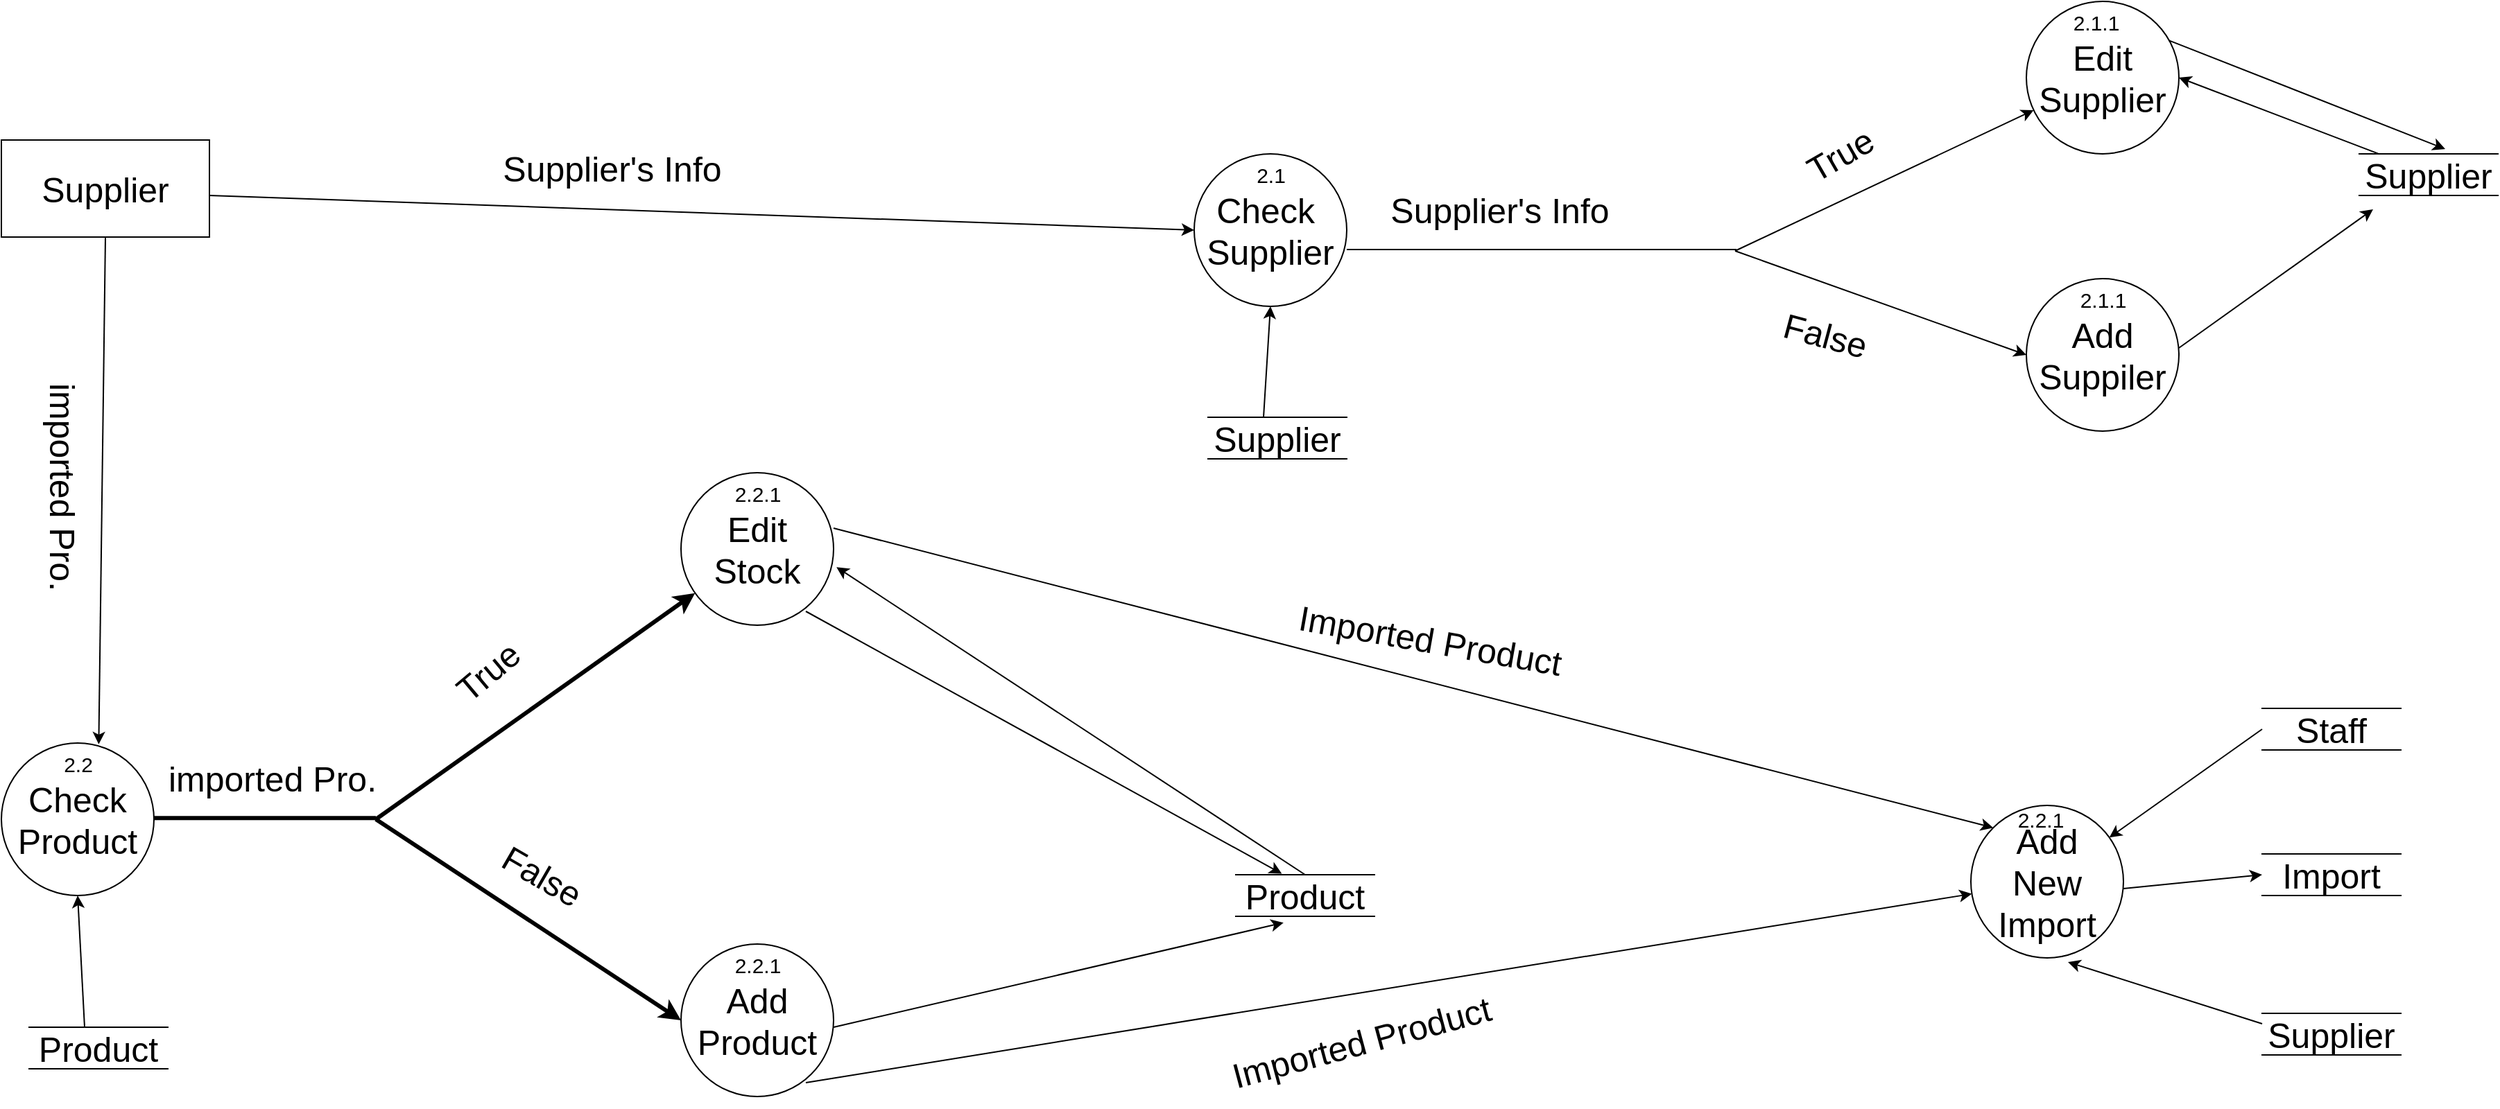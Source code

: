 <mxfile version="25.0.3">
  <diagram name="Page-1" id="xSlXatTa5TizmNH104zd">
    <mxGraphModel dx="1257" dy="687" grid="1" gridSize="10" guides="1" tooltips="1" connect="1" arrows="1" fold="1" page="1" pageScale="1" pageWidth="1100" pageHeight="850" math="0" shadow="0">
      <root>
        <mxCell id="0" />
        <mxCell id="1" parent="0" />
        <mxCell id="Sg_4rNXFZ54ifpU4IuhS-2" value="&lt;font style=&quot;font-size: 25px;&quot;&gt;Add&lt;/font&gt;&lt;div&gt;&lt;font style=&quot;font-size: 25px;&quot;&gt;Product&lt;/font&gt;&lt;/div&gt;" style="shape=ellipse;html=1;dashed=0;whiteSpace=wrap;perimeter=ellipsePerimeter;" parent="1" vertex="1">
          <mxGeometry x="800" y="700" width="110" height="110" as="geometry" />
        </mxCell>
        <mxCell id="Sg_4rNXFZ54ifpU4IuhS-3" value="&lt;font style=&quot;font-size: 25px;&quot;&gt;Add&lt;/font&gt;&lt;div&gt;&lt;font style=&quot;font-size: 25px;&quot;&gt;New&lt;/font&gt;&lt;/div&gt;&lt;div&gt;&lt;font style=&quot;font-size: 25px;&quot;&gt;Import&lt;/font&gt;&lt;/div&gt;" style="shape=ellipse;html=1;dashed=0;whiteSpace=wrap;perimeter=ellipsePerimeter;" parent="1" vertex="1">
          <mxGeometry x="1730" y="600" width="110" height="110" as="geometry" />
        </mxCell>
        <mxCell id="Sg_4rNXFZ54ifpU4IuhS-4" value="&lt;font style=&quot;font-size: 25px;&quot;&gt;Add&lt;/font&gt;&lt;div&gt;&lt;font style=&quot;font-size: 25px;&quot;&gt;Suppiler&lt;/font&gt;&lt;/div&gt;" style="shape=ellipse;html=1;dashed=0;whiteSpace=wrap;perimeter=ellipsePerimeter;" parent="1" vertex="1">
          <mxGeometry x="1770" y="220" width="110" height="110" as="geometry" />
        </mxCell>
        <mxCell id="Sg_4rNXFZ54ifpU4IuhS-5" value="&lt;font style=&quot;font-size: 25px;&quot;&gt;Edit&lt;/font&gt;&lt;div&gt;&lt;font style=&quot;font-size: 25px;&quot;&gt;Stock&lt;/font&gt;&lt;/div&gt;" style="shape=ellipse;html=1;dashed=0;whiteSpace=wrap;perimeter=ellipsePerimeter;" parent="1" vertex="1">
          <mxGeometry x="800" y="360" width="110" height="110" as="geometry" />
        </mxCell>
        <mxCell id="Sg_4rNXFZ54ifpU4IuhS-6" value="&lt;font style=&quot;font-size: 25px;&quot;&gt;Check&amp;nbsp;&lt;/font&gt;&lt;div&gt;&lt;font style=&quot;font-size: 25px;&quot;&gt;Supplier&lt;/font&gt;&lt;/div&gt;" style="shape=ellipse;html=1;dashed=0;whiteSpace=wrap;perimeter=ellipsePerimeter;" parent="1" vertex="1">
          <mxGeometry x="1170" y="130" width="110" height="110" as="geometry" />
        </mxCell>
        <mxCell id="Sg_4rNXFZ54ifpU4IuhS-7" value="&lt;font style=&quot;font-size: 25px;&quot;&gt;Check&lt;/font&gt;&lt;div&gt;&lt;font style=&quot;font-size: 25px;&quot;&gt;Product&lt;/font&gt;&lt;/div&gt;" style="shape=ellipse;html=1;dashed=0;whiteSpace=wrap;perimeter=ellipsePerimeter;" parent="1" vertex="1">
          <mxGeometry x="310" y="555" width="110" height="110" as="geometry" />
        </mxCell>
        <mxCell id="Sg_4rNXFZ54ifpU4IuhS-8" value="&lt;font style=&quot;font-size: 25px;&quot;&gt;Edit&lt;/font&gt;&lt;div&gt;&lt;font style=&quot;font-size: 25px;&quot;&gt;Supplier&lt;/font&gt;&lt;/div&gt;" style="shape=ellipse;html=1;dashed=0;whiteSpace=wrap;perimeter=ellipsePerimeter;" parent="1" vertex="1">
          <mxGeometry x="1770" y="20" width="110" height="110" as="geometry" />
        </mxCell>
        <mxCell id="Sg_4rNXFZ54ifpU4IuhS-9" value="&lt;font style=&quot;font-size: 25px;&quot;&gt;Supplier&lt;/font&gt;" style="html=1;dashed=0;whiteSpace=wrap;" parent="1" vertex="1">
          <mxGeometry x="310" y="120" width="150" height="70" as="geometry" />
        </mxCell>
        <mxCell id="Sg_4rNXFZ54ifpU4IuhS-14" value="" style="endArrow=none;html=1;rounded=0;strokeWidth=3;" parent="1" edge="1">
          <mxGeometry relative="1" as="geometry">
            <mxPoint x="420" y="609.17" as="sourcePoint" />
            <mxPoint x="580" y="609.17" as="targetPoint" />
          </mxGeometry>
        </mxCell>
        <mxCell id="Sg_4rNXFZ54ifpU4IuhS-15" value="" style="endArrow=classic;html=1;rounded=0;strokeWidth=3;" parent="1" target="Sg_4rNXFZ54ifpU4IuhS-5" edge="1">
          <mxGeometry width="50" height="50" relative="1" as="geometry">
            <mxPoint x="580" y="610" as="sourcePoint" />
            <mxPoint x="630" y="560" as="targetPoint" />
          </mxGeometry>
        </mxCell>
        <mxCell id="Sg_4rNXFZ54ifpU4IuhS-16" value="" style="endArrow=classic;html=1;rounded=0;strokeWidth=3;entryX=0;entryY=0.5;entryDx=0;entryDy=0;" parent="1" target="Sg_4rNXFZ54ifpU4IuhS-2" edge="1">
          <mxGeometry width="50" height="50" relative="1" as="geometry">
            <mxPoint x="580" y="610" as="sourcePoint" />
            <mxPoint x="820" y="457" as="targetPoint" />
          </mxGeometry>
        </mxCell>
        <mxCell id="Sg_4rNXFZ54ifpU4IuhS-17" value="&lt;font style=&quot;font-size: 25px;&quot;&gt;Product&lt;/font&gt;" style="html=1;dashed=0;whiteSpace=wrap;shape=partialRectangle;right=0;left=0;" parent="1" vertex="1">
          <mxGeometry x="330" y="760" width="100" height="30" as="geometry" />
        </mxCell>
        <mxCell id="Sg_4rNXFZ54ifpU4IuhS-18" value="&lt;font style=&quot;font-size: 25px;&quot;&gt;Supplier&lt;/font&gt;" style="html=1;dashed=0;whiteSpace=wrap;shape=partialRectangle;right=0;left=0;" parent="1" vertex="1">
          <mxGeometry x="1180" y="320" width="100" height="30" as="geometry" />
        </mxCell>
        <mxCell id="Sg_4rNXFZ54ifpU4IuhS-19" value="&lt;font style=&quot;font-size: 25px;&quot;&gt;Staff&lt;/font&gt;" style="html=1;dashed=0;whiteSpace=wrap;shape=partialRectangle;right=0;left=0;" parent="1" vertex="1">
          <mxGeometry x="1940" y="530" width="100" height="30" as="geometry" />
        </mxCell>
        <mxCell id="Sg_4rNXFZ54ifpU4IuhS-20" value="&lt;font style=&quot;font-size: 25px;&quot;&gt;Import&lt;/font&gt;" style="html=1;dashed=0;whiteSpace=wrap;shape=partialRectangle;right=0;left=0;" parent="1" vertex="1">
          <mxGeometry x="1940" y="635" width="100" height="30" as="geometry" />
        </mxCell>
        <mxCell id="Sg_4rNXFZ54ifpU4IuhS-21" value="&lt;font style=&quot;font-size: 25px;&quot;&gt;Supplier&lt;/font&gt;" style="html=1;dashed=0;whiteSpace=wrap;shape=partialRectangle;right=0;left=0;" parent="1" vertex="1">
          <mxGeometry x="1940" y="750" width="100" height="30" as="geometry" />
        </mxCell>
        <mxCell id="Sg_4rNXFZ54ifpU4IuhS-22" value="&lt;font style=&quot;font-size: 25px;&quot;&gt;Product&lt;/font&gt;" style="html=1;dashed=0;whiteSpace=wrap;shape=partialRectangle;right=0;left=0;" parent="1" vertex="1">
          <mxGeometry x="1200" y="650" width="100" height="30" as="geometry" />
        </mxCell>
        <mxCell id="Sg_4rNXFZ54ifpU4IuhS-23" value="&lt;font style=&quot;font-size: 25px;&quot;&gt;imported Pro.&lt;/font&gt;" style="text;html=1;align=center;verticalAlign=middle;resizable=0;points=[];autosize=1;strokeColor=none;fillColor=none;" parent="1" vertex="1">
          <mxGeometry x="420" y="560" width="170" height="40" as="geometry" />
        </mxCell>
        <mxCell id="Sg_4rNXFZ54ifpU4IuhS-24" value="&lt;font style=&quot;font-size: 25px;&quot;&gt;True&lt;/font&gt;" style="text;html=1;align=center;verticalAlign=middle;resizable=0;points=[];autosize=1;strokeColor=none;fillColor=none;rotation=-40;" parent="1" vertex="1">
          <mxGeometry x="625" y="483" width="70" height="40" as="geometry" />
        </mxCell>
        <mxCell id="Sg_4rNXFZ54ifpU4IuhS-25" value="&lt;font style=&quot;font-size: 25px;&quot;&gt;False&lt;/font&gt;" style="text;html=1;align=center;verticalAlign=middle;resizable=0;points=[];autosize=1;strokeColor=none;fillColor=none;rotation=30;" parent="1" vertex="1">
          <mxGeometry x="660" y="630" width="80" height="40" as="geometry" />
        </mxCell>
        <mxCell id="Sg_4rNXFZ54ifpU4IuhS-26" value="" style="endArrow=classic;html=1;rounded=0;exitX=0.5;exitY=1;exitDx=0;exitDy=0;entryX=0.638;entryY=0.008;entryDx=0;entryDy=0;entryPerimeter=0;" parent="1" source="Sg_4rNXFZ54ifpU4IuhS-9" target="Sg_4rNXFZ54ifpU4IuhS-7" edge="1">
          <mxGeometry width="50" height="50" relative="1" as="geometry">
            <mxPoint x="390" y="290" as="sourcePoint" />
            <mxPoint x="380" y="550" as="targetPoint" />
          </mxGeometry>
        </mxCell>
        <mxCell id="Sg_4rNXFZ54ifpU4IuhS-27" value="&lt;font style=&quot;font-size: 25px;&quot;&gt;imported Pro.&lt;/font&gt;" style="text;html=1;align=center;verticalAlign=middle;resizable=0;points=[];autosize=1;strokeColor=none;fillColor=none;rotation=90;" parent="1" vertex="1">
          <mxGeometry x="270" y="350" width="170" height="40" as="geometry" />
        </mxCell>
        <mxCell id="Sg_4rNXFZ54ifpU4IuhS-29" value="" style="endArrow=classic;html=1;rounded=0;entryX=0;entryY=0.5;entryDx=0;entryDy=0;" parent="1" target="Sg_4rNXFZ54ifpU4IuhS-6" edge="1">
          <mxGeometry width="50" height="50" relative="1" as="geometry">
            <mxPoint x="460" y="160" as="sourcePoint" />
            <mxPoint x="510" y="110" as="targetPoint" />
          </mxGeometry>
        </mxCell>
        <mxCell id="Sg_4rNXFZ54ifpU4IuhS-30" value="&lt;font style=&quot;font-size: 25px;&quot;&gt;Supplier&#39;s Info&lt;/font&gt;" style="text;html=1;align=center;verticalAlign=middle;resizable=0;points=[];autosize=1;strokeColor=none;fillColor=none;rotation=0;" parent="1" vertex="1">
          <mxGeometry x="660" y="120" width="180" height="40" as="geometry" />
        </mxCell>
        <mxCell id="Sg_4rNXFZ54ifpU4IuhS-31" value="" style="endArrow=classic;html=1;rounded=0;" parent="1" target="Sg_4rNXFZ54ifpU4IuhS-8" edge="1">
          <mxGeometry width="50" height="50" relative="1" as="geometry">
            <mxPoint x="1560" y="200" as="sourcePoint" />
            <mxPoint x="1610" y="150" as="targetPoint" />
          </mxGeometry>
        </mxCell>
        <mxCell id="Sg_4rNXFZ54ifpU4IuhS-32" value="" style="endArrow=classic;html=1;rounded=0;entryX=0;entryY=0.5;entryDx=0;entryDy=0;" parent="1" target="Sg_4rNXFZ54ifpU4IuhS-4" edge="1">
          <mxGeometry width="50" height="50" relative="1" as="geometry">
            <mxPoint x="1560" y="200" as="sourcePoint" />
            <mxPoint x="1785" y="108" as="targetPoint" />
          </mxGeometry>
        </mxCell>
        <mxCell id="Sg_4rNXFZ54ifpU4IuhS-33" value="" style="line;strokeWidth=1;rotatable=0;dashed=0;labelPosition=right;align=left;verticalAlign=middle;spacingTop=0;spacingLeft=6;points=[];portConstraint=eastwest;" parent="1" vertex="1">
          <mxGeometry x="1280" y="194" width="281" height="10" as="geometry" />
        </mxCell>
        <mxCell id="Sg_4rNXFZ54ifpU4IuhS-36" value="&lt;font style=&quot;font-size: 25px;&quot;&gt;Supplier&lt;/font&gt;" style="html=1;dashed=0;whiteSpace=wrap;shape=partialRectangle;right=0;left=0;" parent="1" vertex="1">
          <mxGeometry x="2010" y="130" width="100" height="30" as="geometry" />
        </mxCell>
        <mxCell id="Sg_4rNXFZ54ifpU4IuhS-37" value="" style="endArrow=classic;html=1;rounded=0;entryX=0.5;entryY=1;entryDx=0;entryDy=0;" parent="1" target="Sg_4rNXFZ54ifpU4IuhS-7" edge="1">
          <mxGeometry width="50" height="50" relative="1" as="geometry">
            <mxPoint x="370" y="760" as="sourcePoint" />
            <mxPoint x="420" y="710" as="targetPoint" />
          </mxGeometry>
        </mxCell>
        <mxCell id="Sg_4rNXFZ54ifpU4IuhS-38" value="" style="endArrow=classic;html=1;rounded=0;entryX=0.5;entryY=1;entryDx=0;entryDy=0;" parent="1" target="Sg_4rNXFZ54ifpU4IuhS-6" edge="1">
          <mxGeometry width="50" height="50" relative="1" as="geometry">
            <mxPoint x="1220" y="320" as="sourcePoint" />
            <mxPoint x="1270" y="270" as="targetPoint" />
          </mxGeometry>
        </mxCell>
        <mxCell id="Sg_4rNXFZ54ifpU4IuhS-39" value="&lt;font style=&quot;font-size: 25px;&quot;&gt;Supplier&#39;s Info&lt;/font&gt;" style="text;html=1;align=center;verticalAlign=middle;resizable=0;points=[];autosize=1;strokeColor=none;fillColor=none;" parent="1" vertex="1">
          <mxGeometry x="1300" y="150" width="180" height="40" as="geometry" />
        </mxCell>
        <mxCell id="Sg_4rNXFZ54ifpU4IuhS-40" value="&lt;font style=&quot;font-size: 25px;&quot;&gt;True&lt;/font&gt;" style="text;html=1;align=center;verticalAlign=middle;resizable=0;points=[];autosize=1;strokeColor=none;fillColor=none;rotation=-30;" parent="1" vertex="1">
          <mxGeometry x="1600" y="110" width="70" height="40" as="geometry" />
        </mxCell>
        <mxCell id="Sg_4rNXFZ54ifpU4IuhS-41" value="&lt;font style=&quot;font-size: 25px;&quot;&gt;False&lt;/font&gt;" style="text;html=1;align=center;verticalAlign=middle;resizable=0;points=[];autosize=1;strokeColor=none;fillColor=none;rotation=15;" parent="1" vertex="1">
          <mxGeometry x="1585" y="240" width="80" height="40" as="geometry" />
        </mxCell>
        <mxCell id="Sg_4rNXFZ54ifpU4IuhS-42" value="" style="endArrow=classic;html=1;rounded=0;" parent="1" edge="1">
          <mxGeometry width="50" height="50" relative="1" as="geometry">
            <mxPoint x="1880" y="270" as="sourcePoint" />
            <mxPoint x="2020" y="170" as="targetPoint" />
          </mxGeometry>
        </mxCell>
        <mxCell id="Sg_4rNXFZ54ifpU4IuhS-43" value="" style="endArrow=classic;html=1;rounded=0;exitX=0.935;exitY=0.256;exitDx=0;exitDy=0;exitPerimeter=0;entryX=0.62;entryY=-0.117;entryDx=0;entryDy=0;entryPerimeter=0;" parent="1" source="Sg_4rNXFZ54ifpU4IuhS-8" target="Sg_4rNXFZ54ifpU4IuhS-36" edge="1">
          <mxGeometry width="50" height="50" relative="1" as="geometry">
            <mxPoint x="1880" y="50" as="sourcePoint" />
            <mxPoint x="2060" y="110" as="targetPoint" />
          </mxGeometry>
        </mxCell>
        <mxCell id="Sg_4rNXFZ54ifpU4IuhS-44" value="" style="endArrow=classic;html=1;rounded=0;entryX=1;entryY=0.5;entryDx=0;entryDy=0;exitX=0.137;exitY=-0.006;exitDx=0;exitDy=0;exitPerimeter=0;" parent="1" source="Sg_4rNXFZ54ifpU4IuhS-36" target="Sg_4rNXFZ54ifpU4IuhS-8" edge="1">
          <mxGeometry width="50" height="50" relative="1" as="geometry">
            <mxPoint x="1920" y="180" as="sourcePoint" />
            <mxPoint x="1970" y="130" as="targetPoint" />
          </mxGeometry>
        </mxCell>
        <mxCell id="Sg_4rNXFZ54ifpU4IuhS-45" value="" style="endArrow=classic;html=1;rounded=0;entryX=0;entryY=0.5;entryDx=0;entryDy=0;" parent="1" target="Sg_4rNXFZ54ifpU4IuhS-20" edge="1">
          <mxGeometry width="50" height="50" relative="1" as="geometry">
            <mxPoint x="1840" y="660" as="sourcePoint" />
            <mxPoint x="1930" y="650" as="targetPoint" />
          </mxGeometry>
        </mxCell>
        <mxCell id="Sg_4rNXFZ54ifpU4IuhS-46" value="" style="endArrow=classic;html=1;rounded=0;exitX=0;exitY=0.5;exitDx=0;exitDy=0;" parent="1" source="Sg_4rNXFZ54ifpU4IuhS-19" target="Sg_4rNXFZ54ifpU4IuhS-3" edge="1">
          <mxGeometry width="50" height="50" relative="1" as="geometry">
            <mxPoint x="1820" y="610" as="sourcePoint" />
            <mxPoint x="1870" y="560" as="targetPoint" />
          </mxGeometry>
        </mxCell>
        <mxCell id="Sg_4rNXFZ54ifpU4IuhS-47" value="" style="endArrow=classic;html=1;rounded=0;exitX=0;exitY=0.25;exitDx=0;exitDy=0;" parent="1" source="Sg_4rNXFZ54ifpU4IuhS-21" edge="1">
          <mxGeometry width="50" height="50" relative="1" as="geometry">
            <mxPoint x="1910" y="635" as="sourcePoint" />
            <mxPoint x="1800" y="713" as="targetPoint" />
          </mxGeometry>
        </mxCell>
        <mxCell id="Sg_4rNXFZ54ifpU4IuhS-48" value="" style="endArrow=classic;html=1;rounded=0;entryX=0.344;entryY=1.153;entryDx=0;entryDy=0;entryPerimeter=0;" parent="1" target="Sg_4rNXFZ54ifpU4IuhS-22" edge="1">
          <mxGeometry width="50" height="50" relative="1" as="geometry">
            <mxPoint x="910" y="760" as="sourcePoint" />
            <mxPoint x="960" y="710" as="targetPoint" />
          </mxGeometry>
        </mxCell>
        <mxCell id="Sg_4rNXFZ54ifpU4IuhS-49" value="" style="endArrow=classic;html=1;rounded=0;entryX=0.332;entryY=-0.024;entryDx=0;entryDy=0;entryPerimeter=0;" parent="1" target="Sg_4rNXFZ54ifpU4IuhS-22" edge="1">
          <mxGeometry width="50" height="50" relative="1" as="geometry">
            <mxPoint x="890" y="460" as="sourcePoint" />
            <mxPoint x="940" y="410" as="targetPoint" />
          </mxGeometry>
        </mxCell>
        <mxCell id="Sg_4rNXFZ54ifpU4IuhS-50" value="" style="endArrow=classic;html=1;rounded=0;entryX=1.019;entryY=0.619;entryDx=0;entryDy=0;entryPerimeter=0;" parent="1" target="Sg_4rNXFZ54ifpU4IuhS-5" edge="1">
          <mxGeometry width="50" height="50" relative="1" as="geometry">
            <mxPoint x="1250" y="650" as="sourcePoint" />
            <mxPoint x="1300" y="600" as="targetPoint" />
          </mxGeometry>
        </mxCell>
        <mxCell id="Sg_4rNXFZ54ifpU4IuhS-51" value="" style="endArrow=classic;html=1;rounded=0;entryX=0;entryY=0;entryDx=0;entryDy=0;" parent="1" target="Sg_4rNXFZ54ifpU4IuhS-3" edge="1">
          <mxGeometry width="50" height="50" relative="1" as="geometry">
            <mxPoint x="910" y="400" as="sourcePoint" />
            <mxPoint x="960" y="350" as="targetPoint" />
          </mxGeometry>
        </mxCell>
        <mxCell id="Sg_4rNXFZ54ifpU4IuhS-52" value="" style="endArrow=classic;html=1;rounded=0;" parent="1" target="Sg_4rNXFZ54ifpU4IuhS-3" edge="1">
          <mxGeometry width="50" height="50" relative="1" as="geometry">
            <mxPoint x="890" y="800" as="sourcePoint" />
            <mxPoint x="1726" y="1016" as="targetPoint" />
          </mxGeometry>
        </mxCell>
        <mxCell id="Sg_4rNXFZ54ifpU4IuhS-54" value="&lt;font style=&quot;font-size: 25px;&quot;&gt;Imported Product&lt;/font&gt;" style="text;html=1;align=center;verticalAlign=middle;resizable=0;points=[];autosize=1;strokeColor=none;fillColor=none;rotation=-15;" parent="1" vertex="1">
          <mxGeometry x="1180" y="750" width="220" height="40" as="geometry" />
        </mxCell>
        <mxCell id="Sg_4rNXFZ54ifpU4IuhS-55" value="&lt;font style=&quot;font-size: 25px;&quot;&gt;Imported Product&lt;/font&gt;" style="text;html=1;align=center;verticalAlign=middle;resizable=0;points=[];autosize=1;strokeColor=none;fillColor=none;rotation=10;" parent="1" vertex="1">
          <mxGeometry x="1230" y="460" width="220" height="40" as="geometry" />
        </mxCell>
        <mxCell id="gl5qupfcSJACFOPlEofR-1" value="&lt;font style=&quot;font-size: 15px;&quot;&gt;2.2&lt;/font&gt;" style="text;html=1;align=center;verticalAlign=middle;resizable=0;points=[];autosize=1;strokeColor=none;fillColor=none;" vertex="1" parent="1">
          <mxGeometry x="345" y="555" width="40" height="30" as="geometry" />
        </mxCell>
        <mxCell id="gl5qupfcSJACFOPlEofR-2" value="&lt;font style=&quot;font-size: 15px;&quot;&gt;2.2.1&lt;/font&gt;" style="text;html=1;align=center;verticalAlign=middle;resizable=0;points=[];autosize=1;strokeColor=none;fillColor=none;" vertex="1" parent="1">
          <mxGeometry x="825" y="360" width="60" height="30" as="geometry" />
        </mxCell>
        <mxCell id="gl5qupfcSJACFOPlEofR-3" value="&lt;font style=&quot;font-size: 15px;&quot;&gt;2.2.1&lt;/font&gt;" style="text;html=1;align=center;verticalAlign=middle;resizable=0;points=[];autosize=1;strokeColor=none;fillColor=none;" vertex="1" parent="1">
          <mxGeometry x="825" y="700" width="60" height="30" as="geometry" />
        </mxCell>
        <mxCell id="gl5qupfcSJACFOPlEofR-4" value="&lt;font style=&quot;font-size: 15px;&quot;&gt;2.2.1&lt;/font&gt;" style="text;html=1;align=center;verticalAlign=middle;resizable=0;points=[];autosize=1;strokeColor=none;fillColor=none;" vertex="1" parent="1">
          <mxGeometry x="1750" y="595" width="60" height="30" as="geometry" />
        </mxCell>
        <mxCell id="gl5qupfcSJACFOPlEofR-5" value="&lt;font style=&quot;font-size: 15px;&quot;&gt;2.1&lt;/font&gt;" style="text;html=1;align=center;verticalAlign=middle;resizable=0;points=[];autosize=1;strokeColor=none;fillColor=none;" vertex="1" parent="1">
          <mxGeometry x="1205" y="130" width="40" height="30" as="geometry" />
        </mxCell>
        <mxCell id="gl5qupfcSJACFOPlEofR-6" value="&lt;font style=&quot;font-size: 15px;&quot;&gt;2.1.1&lt;/font&gt;" style="text;html=1;align=center;verticalAlign=middle;resizable=0;points=[];autosize=1;strokeColor=none;fillColor=none;" vertex="1" parent="1">
          <mxGeometry x="1795" y="220" width="60" height="30" as="geometry" />
        </mxCell>
        <mxCell id="gl5qupfcSJACFOPlEofR-7" value="&lt;font style=&quot;font-size: 15px;&quot;&gt;2.1.1&lt;/font&gt;" style="text;html=1;align=center;verticalAlign=middle;resizable=0;points=[];autosize=1;strokeColor=none;fillColor=none;" vertex="1" parent="1">
          <mxGeometry x="1790" y="20" width="60" height="30" as="geometry" />
        </mxCell>
      </root>
    </mxGraphModel>
  </diagram>
</mxfile>
